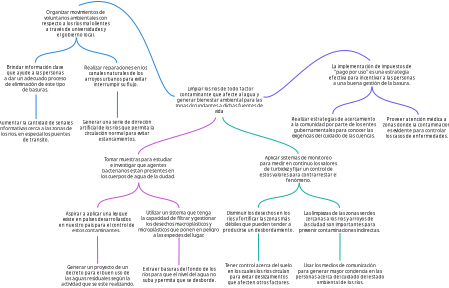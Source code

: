 <?xml version="1.0" encoding="UTF-8"?>
<dia:diagram xmlns:dia="http://www.lysator.liu.se/~alla/dia/">
  <dia:layer name="Fondo" visible="true" connectable="true" active="true">
    <dia:object type="Standard - Text" version="1" id="O0">
      <dia:attribute name="obj_pos">
        <dia:point val="2.042,-11.447"/>
      </dia:attribute>
      <dia:attribute name="obj_bb">
        <dia:rectangle val="-0.192,-11.447;4.277,-10.056"/>
      </dia:attribute>
      <dia:attribute name="text">
        <dia:composite type="text">
          <dia:attribute name="string">
            <dia:string>#Limpiar los ríos de todo factor
contaminante que afecte al agua y
generar bienestar ambiental para las
zonas circundantes a dichas fuentes de
vida#</dia:string>
          </dia:attribute>
          <dia:attribute name="font">
            <dia:font family="sans" style="0" name="Helvetica"/>
          </dia:attribute>
          <dia:attribute name="height">
            <dia:real val="0.282"/>
          </dia:attribute>
          <dia:attribute name="pos">
            <dia:point val="2.042,-11.238"/>
          </dia:attribute>
          <dia:attribute name="color">
            <dia:color val="#000000ff"/>
          </dia:attribute>
          <dia:attribute name="alignment">
            <dia:enum val="1"/>
          </dia:attribute>
        </dia:composite>
      </dia:attribute>
      <dia:attribute name="valign">
        <dia:enum val="0"/>
      </dia:attribute>
    </dia:object>
    <dia:object type="Standard - Text" version="1" id="O1">
      <dia:attribute name="obj_pos">
        <dia:point val="-5.14,-15.273"/>
      </dia:attribute>
      <dia:attribute name="obj_bb">
        <dia:rectangle val="-6.898,-15.273;-3.382,-13.881"/>
      </dia:attribute>
      <dia:attribute name="text">
        <dia:composite type="text">
          <dia:attribute name="string">
            <dia:string>#Organizar movimientos de
voluntarios ambientales con
respecto a los ríos mal olientes
a través de universidades y
el gobierno local.#</dia:string>
          </dia:attribute>
          <dia:attribute name="font">
            <dia:font family="sans" style="0" name="Helvetica"/>
          </dia:attribute>
          <dia:attribute name="height">
            <dia:real val="0.282"/>
          </dia:attribute>
          <dia:attribute name="pos">
            <dia:point val="-5.14,-15.063"/>
          </dia:attribute>
          <dia:attribute name="color">
            <dia:color val="#000000ff"/>
          </dia:attribute>
          <dia:attribute name="alignment">
            <dia:enum val="1"/>
          </dia:attribute>
        </dia:composite>
      </dia:attribute>
      <dia:attribute name="valign">
        <dia:enum val="0"/>
      </dia:attribute>
    </dia:object>
    <dia:object type="Standard - BezierLine" version="0" id="O2">
      <dia:attribute name="obj_pos">
        <dia:point val="-0.185,-10.92"/>
      </dia:attribute>
      <dia:attribute name="obj_bb">
        <dia:rectangle val="-5.02,-15.681;-0.159,-10.895"/>
      </dia:attribute>
      <dia:attribute name="bez_points">
        <dia:point val="-0.185,-10.92"/>
        <dia:point val="-1.331,-10.932"/>
        <dia:point val="-1.48,-16.789"/>
        <dia:point val="-4.987,-15.459"/>
      </dia:attribute>
      <dia:attribute name="corner_types">
        <dia:enum val="0"/>
        <dia:enum val="0"/>
      </dia:attribute>
      <dia:attribute name="line_color">
        <dia:color val="#2c88d9ff"/>
      </dia:attribute>
      <dia:attribute name="line_width">
        <dia:real val="0.05"/>
      </dia:attribute>
    </dia:object>
    <dia:object type="Standard - Text" version="1" id="O3">
      <dia:attribute name="obj_pos">
        <dia:point val="-7.16,-12.524"/>
      </dia:attribute>
      <dia:attribute name="obj_bb">
        <dia:rectangle val="-8.701,-12.524;-5.619,-11.132"/>
      </dia:attribute>
      <dia:attribute name="text">
        <dia:composite type="text">
          <dia:attribute name="string">
            <dia:string>#Brindar información clave
que ayude a las personas
a dar un adecuado proceso
de eliminación de este tipo
de basuras.#</dia:string>
          </dia:attribute>
          <dia:attribute name="font">
            <dia:font family="sans" style="0" name="Helvetica"/>
          </dia:attribute>
          <dia:attribute name="height">
            <dia:real val="0.282"/>
          </dia:attribute>
          <dia:attribute name="pos">
            <dia:point val="-7.16,-12.314"/>
          </dia:attribute>
          <dia:attribute name="color">
            <dia:color val="#000000ff"/>
          </dia:attribute>
          <dia:attribute name="alignment">
            <dia:enum val="1"/>
          </dia:attribute>
        </dia:composite>
      </dia:attribute>
      <dia:attribute name="valign">
        <dia:enum val="0"/>
      </dia:attribute>
    </dia:object>
    <dia:object type="Standard - BezierLine" version="0" id="O4">
      <dia:attribute name="obj_pos">
        <dia:point val="-5.109,-13.858"/>
      </dia:attribute>
      <dia:attribute name="obj_bb">
        <dia:rectangle val="-7.18,-13.884;-5.084,-12.576"/>
      </dia:attribute>
      <dia:attribute name="bez_points">
        <dia:point val="-5.109,-13.858"/>
        <dia:point val="-5.117,-12.837"/>
        <dia:point val="-7.149,-13.365"/>
        <dia:point val="-7.155,-12.601"/>
      </dia:attribute>
      <dia:attribute name="corner_types">
        <dia:enum val="0"/>
        <dia:enum val="0"/>
      </dia:attribute>
      <dia:attribute name="line_color">
        <dia:color val="#2c88d9ff"/>
      </dia:attribute>
      <dia:attribute name="line_width">
        <dia:real val="0.05"/>
      </dia:attribute>
    </dia:object>
    <dia:object type="Standard - Text" version="1" id="O5">
      <dia:attribute name="obj_pos">
        <dia:point val="-3.141,-12.502"/>
      </dia:attribute>
      <dia:attribute name="obj_bb">
        <dia:rectangle val="-4.731,-12.502;-1.552,-11.393"/>
      </dia:attribute>
      <dia:attribute name="text">
        <dia:composite type="text">
          <dia:attribute name="string">
            <dia:string>#Realizar reparaciones en los
canales naturales de los
arroyos urbanos para evitar
interrumpir su flujo.#</dia:string>
          </dia:attribute>
          <dia:attribute name="font">
            <dia:font family="sans" style="0" name="Helvetica"/>
          </dia:attribute>
          <dia:attribute name="height">
            <dia:real val="0.282"/>
          </dia:attribute>
          <dia:attribute name="pos">
            <dia:point val="-3.141,-12.293"/>
          </dia:attribute>
          <dia:attribute name="color">
            <dia:color val="#000000ff"/>
          </dia:attribute>
          <dia:attribute name="alignment">
            <dia:enum val="1"/>
          </dia:attribute>
        </dia:composite>
      </dia:attribute>
      <dia:attribute name="valign">
        <dia:enum val="0"/>
      </dia:attribute>
    </dia:object>
    <dia:object type="Standard - BezierLine" version="0" id="O6">
      <dia:attribute name="obj_pos">
        <dia:point val="-5.101,-13.834"/>
      </dia:attribute>
      <dia:attribute name="obj_bb">
        <dia:rectangle val="-5.127,-13.86;-3.067,-12.563"/>
      </dia:attribute>
      <dia:attribute name="bez_points">
        <dia:point val="-5.101,-13.834"/>
        <dia:point val="-5.077,-12.894"/>
        <dia:point val="-3.109,-13.237"/>
        <dia:point val="-3.092,-12.588"/>
      </dia:attribute>
      <dia:attribute name="corner_types">
        <dia:enum val="0"/>
        <dia:enum val="0"/>
      </dia:attribute>
      <dia:attribute name="line_color">
        <dia:color val="#2c88d9ff"/>
      </dia:attribute>
      <dia:attribute name="line_width">
        <dia:real val="0.05"/>
      </dia:attribute>
    </dia:object>
    <dia:object type="Standard - Text" version="1" id="O7">
      <dia:attribute name="obj_pos">
        <dia:point val="-7.136,-9.745"/>
      </dia:attribute>
      <dia:attribute name="obj_bb">
        <dia:rectangle val="-9.025,-9.745;-5.247,-8.635"/>
      </dia:attribute>
      <dia:attribute name="text">
        <dia:composite type="text">
          <dia:attribute name="string">
            <dia:string>#Aumentar la cantidad de señales
informativas cerca a las zonas de
los ríos, en especial los puentes
de transito.#</dia:string>
          </dia:attribute>
          <dia:attribute name="font">
            <dia:font family="sans" style="0" name="Helvetica"/>
          </dia:attribute>
          <dia:attribute name="height">
            <dia:real val="0.282"/>
          </dia:attribute>
          <dia:attribute name="pos">
            <dia:point val="-7.136,-9.535"/>
          </dia:attribute>
          <dia:attribute name="color">
            <dia:color val="#000000ff"/>
          </dia:attribute>
          <dia:attribute name="alignment">
            <dia:enum val="1"/>
          </dia:attribute>
        </dia:composite>
      </dia:attribute>
      <dia:attribute name="valign">
        <dia:enum val="0"/>
      </dia:attribute>
    </dia:object>
    <dia:object type="Standard - Line" version="0" id="O8">
      <dia:attribute name="obj_pos">
        <dia:point val="-7.123,-11.011"/>
      </dia:attribute>
      <dia:attribute name="obj_bb">
        <dia:rectangle val="-7.148,-11.036;-7.098,-9.753"/>
      </dia:attribute>
      <dia:attribute name="conn_endpoints">
        <dia:point val="-7.123,-11.011"/>
        <dia:point val="-7.123,-9.778"/>
      </dia:attribute>
      <dia:attribute name="numcp">
        <dia:int val="1"/>
      </dia:attribute>
      <dia:attribute name="line_color">
        <dia:color val="#2c88d9ff"/>
      </dia:attribute>
      <dia:attribute name="line_width">
        <dia:real val="0.05"/>
      </dia:attribute>
    </dia:object>
    <dia:object type="Standard - Text" version="1" id="O9">
      <dia:attribute name="obj_pos">
        <dia:point val="-3.076,-9.782"/>
      </dia:attribute>
      <dia:attribute name="obj_bb">
        <dia:rectangle val="-5.007,-9.782;-1.144,-8.673"/>
      </dia:attribute>
      <dia:attribute name="text">
        <dia:composite type="text">
          <dia:attribute name="string">
            <dia:string>#Generar una serie de dirreción
artificial de los ríos que permita la
circulación normal para evitar
estancamientos.#</dia:string>
          </dia:attribute>
          <dia:attribute name="font">
            <dia:font family="sans" style="0" name="Helvetica"/>
          </dia:attribute>
          <dia:attribute name="height">
            <dia:real val="0.282"/>
          </dia:attribute>
          <dia:attribute name="pos">
            <dia:point val="-3.076,-9.573"/>
          </dia:attribute>
          <dia:attribute name="color">
            <dia:color val="#000000ff"/>
          </dia:attribute>
          <dia:attribute name="alignment">
            <dia:enum val="1"/>
          </dia:attribute>
        </dia:composite>
      </dia:attribute>
      <dia:attribute name="valign">
        <dia:enum val="0"/>
      </dia:attribute>
    </dia:object>
    <dia:object type="Standard - Line" version="0" id="O10">
      <dia:attribute name="obj_pos">
        <dia:point val="-3.053,-11.157"/>
      </dia:attribute>
      <dia:attribute name="obj_bb">
        <dia:rectangle val="-3.08,-11.182;-3.028,-9.814"/>
      </dia:attribute>
      <dia:attribute name="conn_endpoints">
        <dia:point val="-3.053,-11.157"/>
        <dia:point val="-3.055,-9.839"/>
      </dia:attribute>
      <dia:attribute name="numcp">
        <dia:int val="1"/>
      </dia:attribute>
      <dia:attribute name="line_color">
        <dia:color val="#2c88d9ff"/>
      </dia:attribute>
      <dia:attribute name="line_width">
        <dia:real val="0.05"/>
      </dia:attribute>
    </dia:object>
    <dia:object type="Standard - BezierLine" version="0" id="O11">
      <dia:attribute name="obj_pos">
        <dia:point val="1.855,-9.86"/>
      </dia:attribute>
      <dia:attribute name="obj_bb">
        <dia:rectangle val="-2.034,-9.887;1.882,-7.99"/>
      </dia:attribute>
      <dia:attribute name="bez_points">
        <dia:point val="1.855,-9.86"/>
        <dia:point val="1.793,-9.085"/>
        <dia:point val="-1.957,-8.735"/>
        <dia:point val="-2.007,-8.017"/>
      </dia:attribute>
      <dia:attribute name="corner_types">
        <dia:enum val="0"/>
        <dia:enum val="0"/>
      </dia:attribute>
      <dia:attribute name="line_color">
        <dia:color val="#c651d7ff"/>
      </dia:attribute>
      <dia:attribute name="line_width">
        <dia:real val="0.05"/>
      </dia:attribute>
    </dia:object>
    <dia:object type="Standard - Text" version="1" id="O12">
      <dia:attribute name="obj_pos">
        <dia:point val="-2.011,-7.907"/>
      </dia:attribute>
      <dia:attribute name="obj_bb">
        <dia:rectangle val="-3.912,-7.907;-0.109,-6.798"/>
      </dia:attribute>
      <dia:attribute name="text">
        <dia:composite type="text">
          <dia:attribute name="string">
            <dia:string>#Tomar muestras para estudiar
e investigar que agentes
bacterianos están presentes en
los cuerpos de agua de la ciudad.#</dia:string>
          </dia:attribute>
          <dia:attribute name="font">
            <dia:font family="sans" style="0" name="Helvetica"/>
          </dia:attribute>
          <dia:attribute name="height">
            <dia:real val="0.282"/>
          </dia:attribute>
          <dia:attribute name="pos">
            <dia:point val="-2.011,-7.698"/>
          </dia:attribute>
          <dia:attribute name="color">
            <dia:color val="#000000ff"/>
          </dia:attribute>
          <dia:attribute name="alignment">
            <dia:enum val="1"/>
          </dia:attribute>
        </dia:composite>
      </dia:attribute>
      <dia:attribute name="valign">
        <dia:enum val="0"/>
      </dia:attribute>
    </dia:object>
    <dia:object type="Standard - BezierLine" version="0" id="O13">
      <dia:attribute name="obj_pos">
        <dia:point val="-1.994,-6.601"/>
      </dia:attribute>
      <dia:attribute name="obj_bb">
        <dia:rectangle val="-4.065,-6.626;-1.969,-5.318"/>
      </dia:attribute>
      <dia:attribute name="bez_points">
        <dia:point val="-1.994,-6.601"/>
        <dia:point val="-2.002,-5.579"/>
        <dia:point val="-4.034,-6.107"/>
        <dia:point val="-4.04,-5.343"/>
      </dia:attribute>
      <dia:attribute name="corner_types">
        <dia:enum val="0"/>
        <dia:enum val="0"/>
      </dia:attribute>
      <dia:attribute name="line_color">
        <dia:color val="#c651d7ff"/>
      </dia:attribute>
      <dia:attribute name="line_width">
        <dia:real val="0.05"/>
      </dia:attribute>
    </dia:object>
    <dia:object type="Standard - BezierLine" version="0" id="O14">
      <dia:attribute name="obj_pos">
        <dia:point val="-1.986,-6.576"/>
      </dia:attribute>
      <dia:attribute name="obj_bb">
        <dia:rectangle val="-2.012,-6.602;0.048,-5.305"/>
      </dia:attribute>
      <dia:attribute name="bez_points">
        <dia:point val="-1.986,-6.576"/>
        <dia:point val="-1.962,-5.636"/>
        <dia:point val="0.006,-5.979"/>
        <dia:point val="0.023,-5.331"/>
      </dia:attribute>
      <dia:attribute name="corner_types">
        <dia:enum val="0"/>
        <dia:enum val="0"/>
      </dia:attribute>
      <dia:attribute name="line_color">
        <dia:color val="#c651d7ff"/>
      </dia:attribute>
      <dia:attribute name="line_width">
        <dia:real val="0.05"/>
      </dia:attribute>
    </dia:object>
    <dia:object type="Standard - Text" version="1" id="O15">
      <dia:attribute name="obj_pos">
        <dia:point val="-4.086,-5.203"/>
      </dia:attribute>
      <dia:attribute name="obj_bb">
        <dia:rectangle val="-5.991,-5.203;-2.18,-4.093"/>
      </dia:attribute>
      <dia:attribute name="text">
        <dia:composite type="text">
          <dia:attribute name="string">
            <dia:string>#Aspirar a aplicar una ley que
existe en países desarrollasdos
en nuestro país para el control de
estos contaminantes. #</dia:string>
          </dia:attribute>
          <dia:attribute name="font">
            <dia:font family="sans" style="0" name="Helvetica"/>
          </dia:attribute>
          <dia:attribute name="height">
            <dia:real val="0.282"/>
          </dia:attribute>
          <dia:attribute name="pos">
            <dia:point val="-4.086,-4.993"/>
          </dia:attribute>
          <dia:attribute name="color">
            <dia:color val="#000000ff"/>
          </dia:attribute>
          <dia:attribute name="alignment">
            <dia:enum val="1"/>
          </dia:attribute>
        </dia:composite>
      </dia:attribute>
      <dia:attribute name="valign">
        <dia:enum val="0"/>
      </dia:attribute>
    </dia:object>
    <dia:object type="Standard - Text" version="1" id="O16">
      <dia:attribute name="obj_pos">
        <dia:point val="0.015,-5.249"/>
      </dia:attribute>
      <dia:attribute name="obj_bb">
        <dia:rectangle val="-2.037,-5.249;2.067,-3.858"/>
      </dia:attribute>
      <dia:attribute name="text">
        <dia:composite type="text">
          <dia:attribute name="string">
            <dia:string>#Utilizar un sistema que tenga
la capacidad de filtrar y gestionar
los desechos macroplásticos y
microplásticos que ponen en peligro
a las especies del lugar.#</dia:string>
          </dia:attribute>
          <dia:attribute name="font">
            <dia:font family="sans" style="0" name="Helvetica"/>
          </dia:attribute>
          <dia:attribute name="height">
            <dia:real val="0.282"/>
          </dia:attribute>
          <dia:attribute name="pos">
            <dia:point val="0.015,-5.04"/>
          </dia:attribute>
          <dia:attribute name="color">
            <dia:color val="#000000ff"/>
          </dia:attribute>
          <dia:attribute name="alignment">
            <dia:enum val="1"/>
          </dia:attribute>
        </dia:composite>
      </dia:attribute>
      <dia:attribute name="valign">
        <dia:enum val="0"/>
      </dia:attribute>
    </dia:object>
    <dia:object type="Standard - Line" version="0" id="O17">
      <dia:attribute name="obj_pos">
        <dia:point val="-4.053,-3.92"/>
      </dia:attribute>
      <dia:attribute name="obj_bb">
        <dia:rectangle val="-4.078,-3.946;-4.018,-2.518"/>
      </dia:attribute>
      <dia:attribute name="conn_endpoints">
        <dia:point val="-4.053,-3.92"/>
        <dia:point val="-4.043,-2.544"/>
      </dia:attribute>
      <dia:attribute name="numcp">
        <dia:int val="1"/>
      </dia:attribute>
      <dia:attribute name="line_color">
        <dia:color val="#c651d7ff"/>
      </dia:attribute>
      <dia:attribute name="line_width">
        <dia:real val="0.05"/>
      </dia:attribute>
    </dia:object>
    <dia:object type="Standard - Line" version="0" id="O18">
      <dia:attribute name="obj_pos">
        <dia:point val="0.026,-3.854"/>
      </dia:attribute>
      <dia:attribute name="obj_bb">
        <dia:rectangle val="-0.003,-3.88;0.051,-2.445"/>
      </dia:attribute>
      <dia:attribute name="conn_endpoints">
        <dia:point val="0.026,-3.854"/>
        <dia:point val="0.022,-2.471"/>
      </dia:attribute>
      <dia:attribute name="numcp">
        <dia:int val="1"/>
      </dia:attribute>
      <dia:attribute name="line_color">
        <dia:color val="#c651d7ff"/>
      </dia:attribute>
      <dia:attribute name="line_width">
        <dia:real val="0.05"/>
      </dia:attribute>
    </dia:object>
    <dia:object type="Standard - Text" version="1" id="O19">
      <dia:attribute name="obj_pos">
        <dia:point val="-4.044,-2.529"/>
      </dia:attribute>
      <dia:attribute name="obj_bb">
        <dia:rectangle val="-5.908,-2.529;-2.18,-1.419"/>
      </dia:attribute>
      <dia:attribute name="text">
        <dia:composite type="text">
          <dia:attribute name="string">
            <dia:string>#Generar un proyecto de un
decreto para el buen uso de
las aguas residuales según la
actividad que se este realizando.#</dia:string>
          </dia:attribute>
          <dia:attribute name="font">
            <dia:font family="sans" style="0" name="Helvetica"/>
          </dia:attribute>
          <dia:attribute name="height">
            <dia:real val="0.282"/>
          </dia:attribute>
          <dia:attribute name="pos">
            <dia:point val="-4.044,-2.319"/>
          </dia:attribute>
          <dia:attribute name="color">
            <dia:color val="#000000ff"/>
          </dia:attribute>
          <dia:attribute name="alignment">
            <dia:enum val="1"/>
          </dia:attribute>
        </dia:composite>
      </dia:attribute>
      <dia:attribute name="valign">
        <dia:enum val="0"/>
      </dia:attribute>
    </dia:object>
    <dia:object type="Standard - Text" version="1" id="O20">
      <dia:attribute name="obj_pos">
        <dia:point val="0.032,-2.439"/>
      </dia:attribute>
      <dia:attribute name="obj_bb">
        <dia:rectangle val="-1.859,-2.439;1.924,-1.611"/>
      </dia:attribute>
      <dia:attribute name="text">
        <dia:composite type="text">
          <dia:attribute name="string">
            <dia:string>#Extraer basuras del fondo de los
ríos para que el nivel del agua no
suba y permita que se desborde.#</dia:string>
          </dia:attribute>
          <dia:attribute name="font">
            <dia:font family="sans" style="0" name="Helvetica"/>
          </dia:attribute>
          <dia:attribute name="height">
            <dia:real val="0.282"/>
          </dia:attribute>
          <dia:attribute name="pos">
            <dia:point val="0.032,-2.229"/>
          </dia:attribute>
          <dia:attribute name="color">
            <dia:color val="#000000ff"/>
          </dia:attribute>
          <dia:attribute name="alignment">
            <dia:enum val="1"/>
          </dia:attribute>
        </dia:composite>
      </dia:attribute>
      <dia:attribute name="valign">
        <dia:enum val="0"/>
      </dia:attribute>
    </dia:object>
    <dia:object type="Standard - BezierLine" version="0" id="O21">
      <dia:attribute name="obj_pos">
        <dia:point val="2.214,-9.869"/>
      </dia:attribute>
      <dia:attribute name="obj_bb">
        <dia:rectangle val="2.189,-9.894;6.019,-8.017"/>
      </dia:attribute>
      <dia:attribute name="bez_points">
        <dia:point val="2.214,-9.869"/>
        <dia:point val="2.214,-9.082"/>
        <dia:point val="5.767,-8.79"/>
        <dia:point val="5.988,-8.048"/>
      </dia:attribute>
      <dia:attribute name="corner_types">
        <dia:enum val="0"/>
        <dia:enum val="0"/>
      </dia:attribute>
      <dia:attribute name="line_color">
        <dia:color val="#1aae9fff"/>
      </dia:attribute>
      <dia:attribute name="line_width">
        <dia:real val="0.05"/>
      </dia:attribute>
    </dia:object>
    <dia:object type="Standard - Text" version="1" id="O22">
      <dia:attribute name="obj_pos">
        <dia:point val="5.996,-7.995"/>
      </dia:attribute>
      <dia:attribute name="obj_bb">
        <dia:rectangle val="4.032,-7.995;7.96,-6.603"/>
      </dia:attribute>
      <dia:attribute name="text">
        <dia:composite type="text">
          <dia:attribute name="string">
            <dia:string>#Aplicar sistemas de monitoreo
para medir en continuo los valores
de turbidez y fijar un control de
estos valores para contrarrestar el
fenómeno.#</dia:string>
          </dia:attribute>
          <dia:attribute name="font">
            <dia:font family="sans" style="0" name="Helvetica"/>
          </dia:attribute>
          <dia:attribute name="height">
            <dia:real val="0.282"/>
          </dia:attribute>
          <dia:attribute name="pos">
            <dia:point val="5.996,-7.785"/>
          </dia:attribute>
          <dia:attribute name="color">
            <dia:color val="#000000ff"/>
          </dia:attribute>
          <dia:attribute name="alignment">
            <dia:enum val="1"/>
          </dia:attribute>
        </dia:composite>
      </dia:attribute>
      <dia:attribute name="valign">
        <dia:enum val="0"/>
      </dia:attribute>
    </dia:object>
    <dia:object type="Standard - BezierLine" version="0" id="O23">
      <dia:attribute name="obj_pos">
        <dia:point val="6.033,-6.6"/>
      </dia:attribute>
      <dia:attribute name="obj_bb">
        <dia:rectangle val="3.962,-6.625;6.058,-5.317"/>
      </dia:attribute>
      <dia:attribute name="bez_points">
        <dia:point val="6.033,-6.6"/>
        <dia:point val="6.025,-5.578"/>
        <dia:point val="3.993,-6.106"/>
        <dia:point val="3.987,-5.342"/>
      </dia:attribute>
      <dia:attribute name="corner_types">
        <dia:enum val="0"/>
        <dia:enum val="0"/>
      </dia:attribute>
      <dia:attribute name="line_color">
        <dia:color val="#1aae9fff"/>
      </dia:attribute>
      <dia:attribute name="line_width">
        <dia:real val="0.05"/>
      </dia:attribute>
    </dia:object>
    <dia:object type="Standard - BezierLine" version="0" id="O24">
      <dia:attribute name="obj_pos">
        <dia:point val="6.041,-6.575"/>
      </dia:attribute>
      <dia:attribute name="obj_bb">
        <dia:rectangle val="6.016,-6.601;8.076,-5.304"/>
      </dia:attribute>
      <dia:attribute name="bez_points">
        <dia:point val="6.041,-6.575"/>
        <dia:point val="6.066,-5.635"/>
        <dia:point val="8.034,-5.978"/>
        <dia:point val="8.05,-5.33"/>
      </dia:attribute>
      <dia:attribute name="corner_types">
        <dia:enum val="0"/>
        <dia:enum val="0"/>
      </dia:attribute>
      <dia:attribute name="line_color">
        <dia:color val="#1aae9fff"/>
      </dia:attribute>
      <dia:attribute name="line_width">
        <dia:real val="0.05"/>
      </dia:attribute>
    </dia:object>
    <dia:object type="Standard - Text" version="1" id="O25">
      <dia:attribute name="obj_pos">
        <dia:point val="3.99,-5.233"/>
      </dia:attribute>
      <dia:attribute name="obj_bb">
        <dia:rectangle val="2.224,-5.233;5.763,-4.103"/>
      </dia:attribute>
      <dia:attribute name="text">
        <dia:composite type="text">
          <dia:attribute name="string">
            <dia:string>#Disminuir los desechos en los
ríos y fortificar las zonas más
débiles que pueden tender a
producirse un desbordamiento.#</dia:string>
          </dia:attribute>
          <dia:attribute name="font">
            <dia:font family="sans" style="0" name="Helvetica"/>
          </dia:attribute>
          <dia:attribute name="height">
            <dia:real val="0.282"/>
          </dia:attribute>
          <dia:attribute name="pos">
            <dia:point val="3.99,-5.016"/>
          </dia:attribute>
          <dia:attribute name="color">
            <dia:color val="#000000ff"/>
          </dia:attribute>
          <dia:attribute name="alignment">
            <dia:enum val="1"/>
          </dia:attribute>
        </dia:composite>
      </dia:attribute>
      <dia:attribute name="valign">
        <dia:enum val="0"/>
      </dia:attribute>
    </dia:object>
    <dia:object type="Standard - Text" version="1" id="O26">
      <dia:attribute name="obj_pos">
        <dia:point val="8.054,-5.224"/>
      </dia:attribute>
      <dia:attribute name="obj_bb">
        <dia:rectangle val="5.962,-5.224;10.146,-4.114"/>
      </dia:attribute>
      <dia:attribute name="text">
        <dia:composite type="text">
          <dia:attribute name="string">
            <dia:string>#Las limpiezas de las zonas verdes
cercanas a los ríos y arroyos de
las ciudad son importantes para
prevenir contaminaciones indirectas.#</dia:string>
          </dia:attribute>
          <dia:attribute name="font">
            <dia:font family="sans" style="0" name="Helvetica"/>
          </dia:attribute>
          <dia:attribute name="height">
            <dia:real val="0.282"/>
          </dia:attribute>
          <dia:attribute name="pos">
            <dia:point val="8.054,-5.014"/>
          </dia:attribute>
          <dia:attribute name="color">
            <dia:color val="#000000ff"/>
          </dia:attribute>
          <dia:attribute name="alignment">
            <dia:enum val="1"/>
          </dia:attribute>
        </dia:composite>
      </dia:attribute>
      <dia:attribute name="valign">
        <dia:enum val="0"/>
      </dia:attribute>
    </dia:object>
    <dia:object type="Standard - Line" version="0" id="O27">
      <dia:attribute name="obj_pos">
        <dia:point val="3.996,-4.058"/>
      </dia:attribute>
      <dia:attribute name="obj_bb">
        <dia:rectangle val="3.971,-4.084;4.031,-2.656"/>
      </dia:attribute>
      <dia:attribute name="conn_endpoints">
        <dia:point val="3.996,-4.058"/>
        <dia:point val="4.006,-2.682"/>
      </dia:attribute>
      <dia:attribute name="numcp">
        <dia:int val="1"/>
      </dia:attribute>
      <dia:attribute name="line_color">
        <dia:color val="#1aae9fff"/>
      </dia:attribute>
      <dia:attribute name="line_width">
        <dia:real val="0.05"/>
      </dia:attribute>
    </dia:object>
    <dia:object type="Standard - Line" version="0" id="O28">
      <dia:attribute name="obj_pos">
        <dia:point val="8.076,-4.081"/>
      </dia:attribute>
      <dia:attribute name="obj_bb">
        <dia:rectangle val="8.046,-4.106;8.101,-2.672"/>
      </dia:attribute>
      <dia:attribute name="conn_endpoints">
        <dia:point val="8.076,-4.081"/>
        <dia:point val="8.071,-2.697"/>
      </dia:attribute>
      <dia:attribute name="numcp">
        <dia:int val="1"/>
      </dia:attribute>
      <dia:attribute name="line_color">
        <dia:color val="#1aae9fff"/>
      </dia:attribute>
      <dia:attribute name="line_width">
        <dia:real val="0.05"/>
      </dia:attribute>
    </dia:object>
    <dia:object type="Standard - Text" version="1" id="O29">
      <dia:attribute name="obj_pos">
        <dia:point val="4.005,-2.608"/>
      </dia:attribute>
      <dia:attribute name="obj_bb">
        <dia:rectangle val="2.315,-2.608;5.702,-1.478"/>
      </dia:attribute>
      <dia:attribute name="text">
        <dia:composite type="text">
          <dia:attribute name="string">
            <dia:string>#Tener control acerca del suelo
en los cuales los ríos circulan
para evitar deslizamientos
que afecten otros factores.#</dia:string>
          </dia:attribute>
          <dia:attribute name="font">
            <dia:font family="sans" style="0" name="Helvetica"/>
          </dia:attribute>
          <dia:attribute name="height">
            <dia:real val="0.282"/>
          </dia:attribute>
          <dia:attribute name="pos">
            <dia:point val="4.005,-2.391"/>
          </dia:attribute>
          <dia:attribute name="color">
            <dia:color val="#000000ff"/>
          </dia:attribute>
          <dia:attribute name="alignment">
            <dia:enum val="1"/>
          </dia:attribute>
        </dia:composite>
      </dia:attribute>
      <dia:attribute name="valign">
        <dia:enum val="0"/>
      </dia:attribute>
    </dia:object>
    <dia:object type="Standard - Text" version="1" id="O30">
      <dia:attribute name="obj_pos">
        <dia:point val="8.078,-2.608"/>
      </dia:attribute>
      <dia:attribute name="obj_bb">
        <dia:rectangle val="5.834,-2.608;10.329,-1.478"/>
      </dia:attribute>
      <dia:attribute name="text">
        <dia:composite type="text">
          <dia:attribute name="string">
            <dia:string>#Usar los medios de comunicación
para generar mayor conciencia en las
personas acerca del cuidado del estado
ambiental de los ríos.#</dia:string>
          </dia:attribute>
          <dia:attribute name="font">
            <dia:font family="sans" style="0" name="Helvetica"/>
          </dia:attribute>
          <dia:attribute name="height">
            <dia:real val="0.282"/>
          </dia:attribute>
          <dia:attribute name="pos">
            <dia:point val="8.078,-2.391"/>
          </dia:attribute>
          <dia:attribute name="color">
            <dia:color val="#000000ff"/>
          </dia:attribute>
          <dia:attribute name="alignment">
            <dia:enum val="1"/>
          </dia:attribute>
        </dia:composite>
      </dia:attribute>
      <dia:attribute name="valign">
        <dia:enum val="0"/>
      </dia:attribute>
    </dia:object>
    <dia:object type="Standard - BezierLine" version="0" id="O31">
      <dia:attribute name="obj_pos">
        <dia:point val="4.251,-10.886"/>
      </dia:attribute>
      <dia:attribute name="obj_bb">
        <dia:rectangle val="4.221,-13.23;9.617,-10.846"/>
      </dia:attribute>
      <dia:attribute name="bez_points">
        <dia:point val="4.251,-10.886"/>
        <dia:point val="5.294,-10.599"/>
        <dia:point val="7.3,-14.565"/>
        <dia:point val="9.581,-12.708"/>
      </dia:attribute>
      <dia:attribute name="corner_types">
        <dia:enum val="0"/>
        <dia:enum val="0"/>
      </dia:attribute>
      <dia:attribute name="line_color">
        <dia:color val="#6558f5ff"/>
      </dia:attribute>
      <dia:attribute name="line_width">
        <dia:real val="0.05"/>
      </dia:attribute>
    </dia:object>
    <dia:object type="Standard - Text" version="1" id="O32">
      <dia:attribute name="obj_pos">
        <dia:point val="9.659,-12.565"/>
      </dia:attribute>
      <dia:attribute name="obj_bb">
        <dia:rectangle val="7.463,-12.565;11.855,-11.456"/>
      </dia:attribute>
      <dia:attribute name="text">
        <dia:composite type="text">
          <dia:attribute name="string">
            <dia:string>#La implementación de impuestos de
"pago por uso" es una estrategia
efectiva para incentivar a las personas
a una buena gestión de la basura.#</dia:string>
          </dia:attribute>
          <dia:attribute name="font">
            <dia:font family="sans" style="0" name="Helvetica"/>
          </dia:attribute>
          <dia:attribute name="height">
            <dia:real val="0.282"/>
          </dia:attribute>
          <dia:attribute name="pos">
            <dia:point val="9.659,-12.356"/>
          </dia:attribute>
          <dia:attribute name="color">
            <dia:color val="#000000ff"/>
          </dia:attribute>
          <dia:attribute name="alignment">
            <dia:enum val="1"/>
          </dia:attribute>
        </dia:composite>
      </dia:attribute>
      <dia:attribute name="valign">
        <dia:enum val="0"/>
      </dia:attribute>
    </dia:object>
    <dia:object type="Standard - BezierLine" version="0" id="O33">
      <dia:attribute name="obj_pos">
        <dia:point val="9.671,-11.408"/>
      </dia:attribute>
      <dia:attribute name="obj_bb">
        <dia:rectangle val="7.687,-11.433;9.696,-9.99"/>
      </dia:attribute>
      <dia:attribute name="bez_points">
        <dia:point val="9.671,-11.408"/>
        <dia:point val="9.663,-10.386"/>
        <dia:point val="7.717,-10.779"/>
        <dia:point val="7.712,-10.016"/>
      </dia:attribute>
      <dia:attribute name="corner_types">
        <dia:enum val="0"/>
        <dia:enum val="0"/>
      </dia:attribute>
      <dia:attribute name="line_color">
        <dia:color val="#6558f5ff"/>
      </dia:attribute>
      <dia:attribute name="line_width">
        <dia:real val="0.05"/>
      </dia:attribute>
    </dia:object>
    <dia:object type="Standard - BezierLine" version="0" id="O34">
      <dia:attribute name="obj_pos">
        <dia:point val="9.679,-11.383"/>
      </dia:attribute>
      <dia:attribute name="obj_bb">
        <dia:rectangle val="9.653,-11.409;12.011,-9.96"/>
      </dia:attribute>
      <dia:attribute name="bez_points">
        <dia:point val="9.679,-11.383"/>
        <dia:point val="9.703,-10.443"/>
        <dia:point val="11.969,-10.634"/>
        <dia:point val="11.985,-9.986"/>
      </dia:attribute>
      <dia:attribute name="corner_types">
        <dia:enum val="0"/>
        <dia:enum val="0"/>
      </dia:attribute>
      <dia:attribute name="line_color">
        <dia:color val="#6558f5ff"/>
      </dia:attribute>
      <dia:attribute name="line_width">
        <dia:real val="0.05"/>
      </dia:attribute>
    </dia:object>
    <dia:object type="Standard - Text" version="1" id="O35">
      <dia:attribute name="obj_pos">
        <dia:point val="7.744,-9.938"/>
      </dia:attribute>
      <dia:attribute name="obj_bb">
        <dia:rectangle val="5.545,-9.938;9.943,-8.828"/>
      </dia:attribute>
      <dia:attribute name="text">
        <dia:composite type="text">
          <dia:attribute name="string">
            <dia:string>#Realizar estrategias de acercamiento
a la comunidad por parte de los entes
gubernamentales para conocer las
exigencias del cuidado de las cuencas.#</dia:string>
          </dia:attribute>
          <dia:attribute name="font">
            <dia:font family="sans" style="0" name="Helvetica"/>
          </dia:attribute>
          <dia:attribute name="height">
            <dia:real val="0.282"/>
          </dia:attribute>
          <dia:attribute name="pos">
            <dia:point val="7.744,-9.728"/>
          </dia:attribute>
          <dia:attribute name="color">
            <dia:color val="#000000ff"/>
          </dia:attribute>
          <dia:attribute name="alignment">
            <dia:enum val="1"/>
          </dia:attribute>
        </dia:composite>
      </dia:attribute>
      <dia:attribute name="valign">
        <dia:enum val="0"/>
      </dia:attribute>
    </dia:object>
    <dia:object type="Standard - Text" version="1" id="O36">
      <dia:attribute name="obj_pos">
        <dia:point val="11.909,-9.926"/>
      </dia:attribute>
      <dia:attribute name="obj_bb">
        <dia:rectangle val="10.187,-9.926;13.63,-8.817"/>
      </dia:attribute>
      <dia:attribute name="text">
        <dia:composite type="text">
          <dia:attribute name="string">
            <dia:string>#Proveer atención médica a
zonas donde la contaminación
es evidente para controlar
los casos de enfermedades.#</dia:string>
          </dia:attribute>
          <dia:attribute name="font">
            <dia:font family="sans" style="0" name="Helvetica"/>
          </dia:attribute>
          <dia:attribute name="height">
            <dia:real val="0.282"/>
          </dia:attribute>
          <dia:attribute name="pos">
            <dia:point val="11.909,-9.717"/>
          </dia:attribute>
          <dia:attribute name="color">
            <dia:color val="#000000ff"/>
          </dia:attribute>
          <dia:attribute name="alignment">
            <dia:enum val="1"/>
          </dia:attribute>
        </dia:composite>
      </dia:attribute>
      <dia:attribute name="valign">
        <dia:enum val="0"/>
      </dia:attribute>
    </dia:object>
  </dia:layer>
</dia:diagram>
